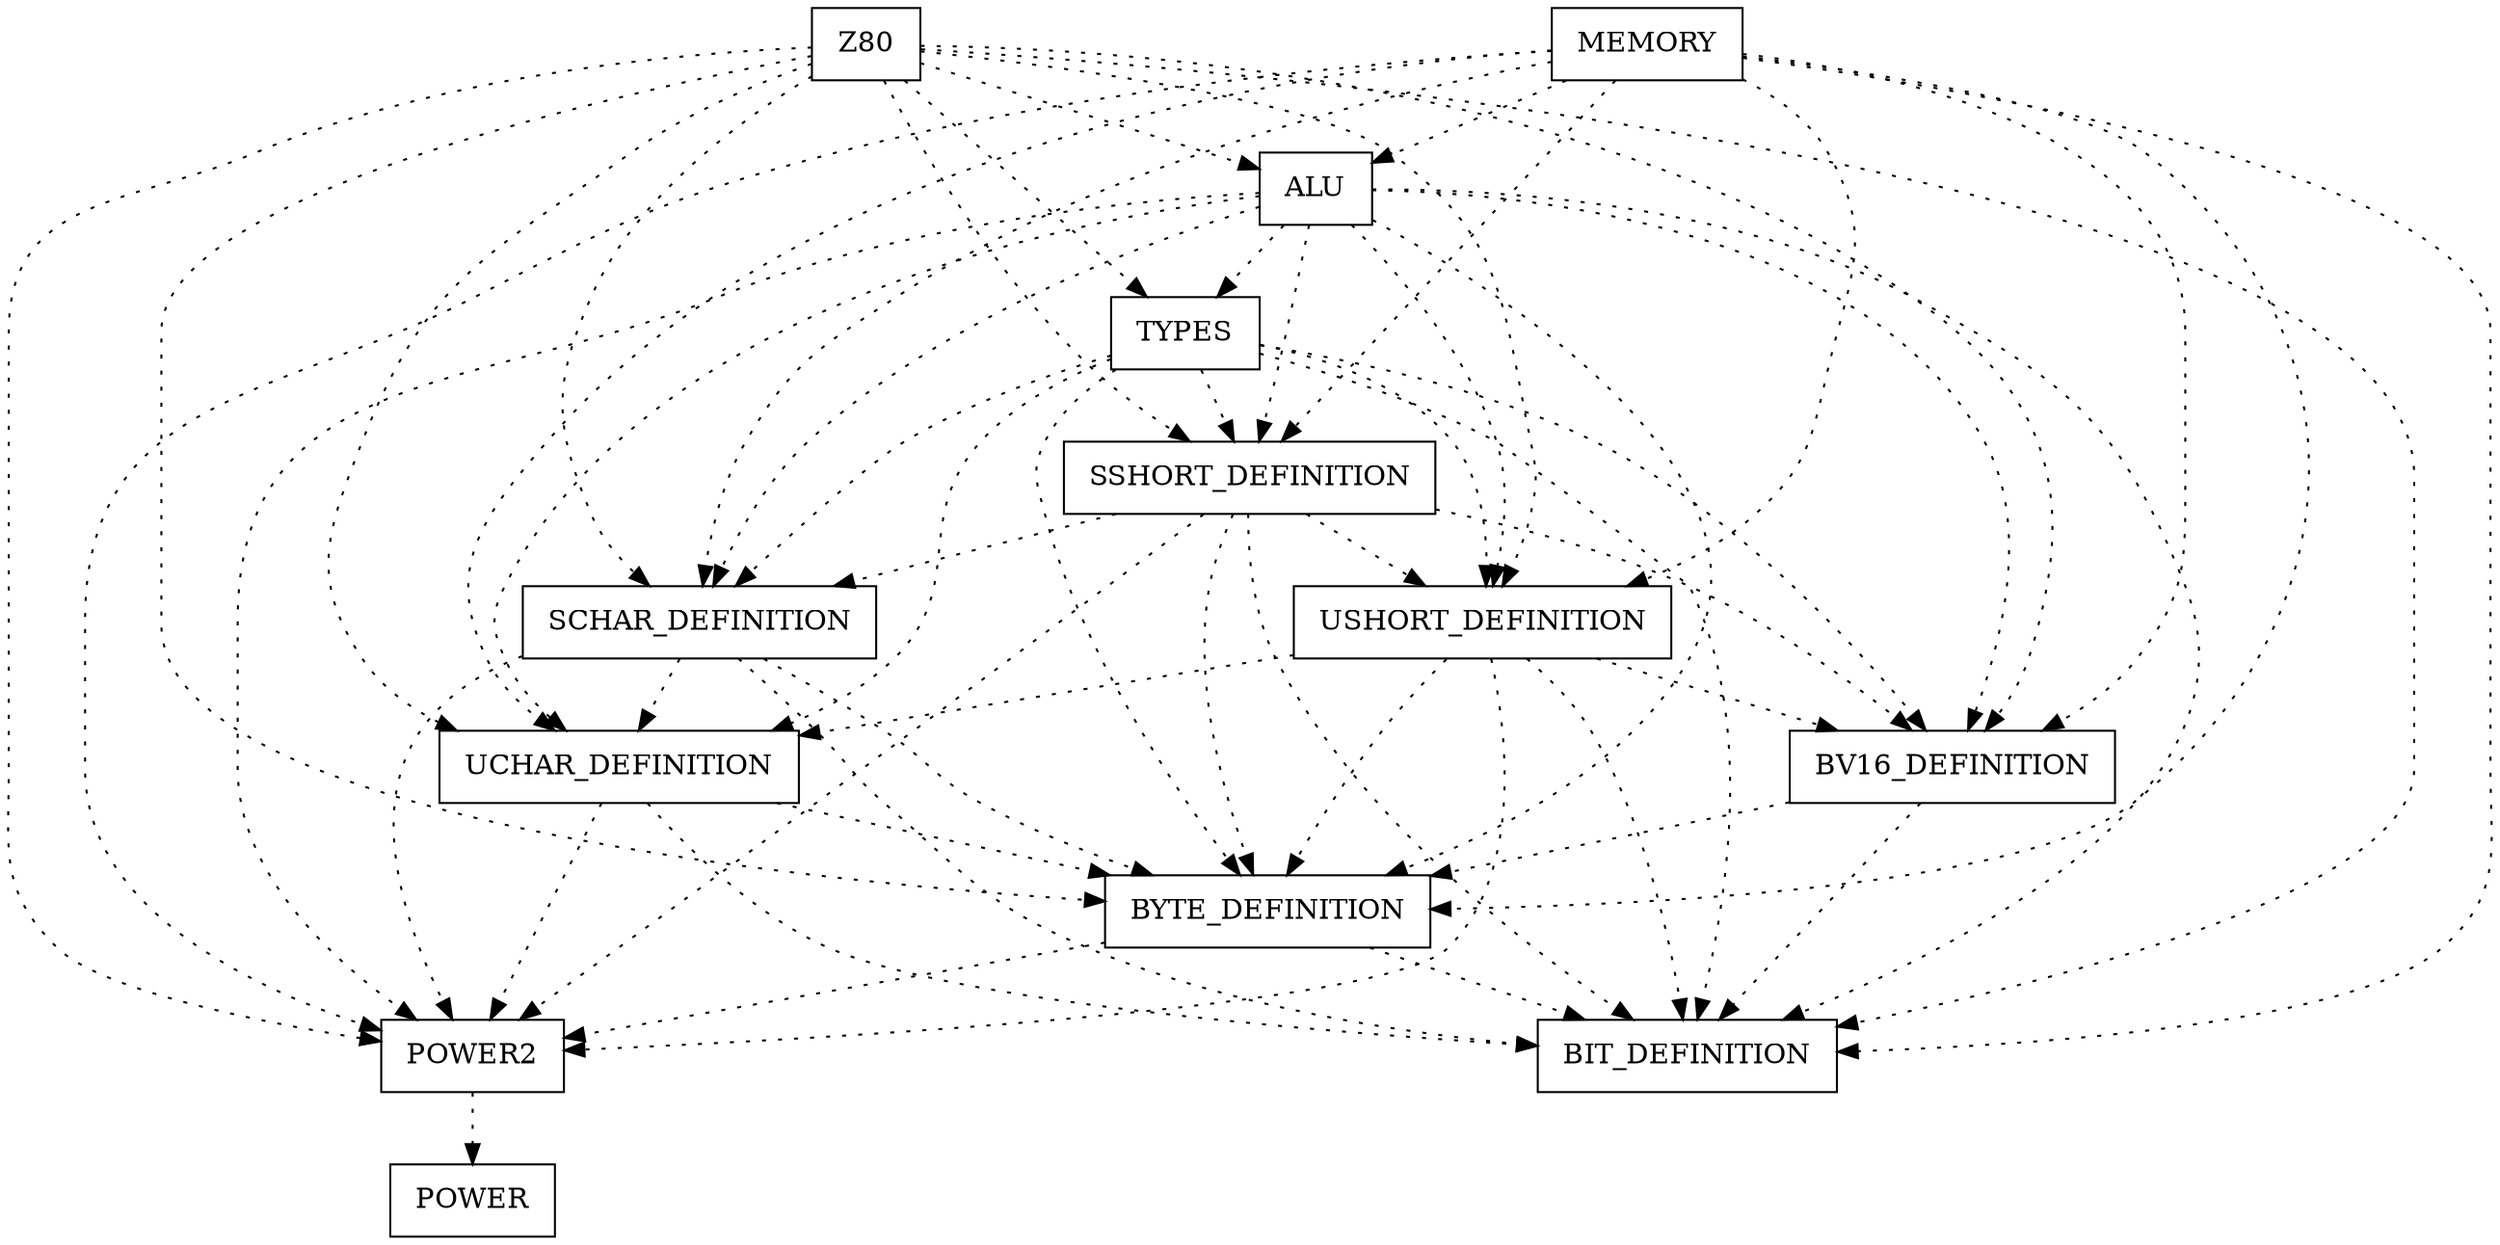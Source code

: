 digraph {
ALU [ label=" ALU " shape= box ]
BIT_DEFINITION [ label=" BIT_DEFINITION " shape= box ]
BV16_DEFINITION [ label=" BV16_DEFINITION " shape= box ]
BYTE_DEFINITION [ label=" BYTE_DEFINITION " shape= box ]
MEMORY [ label=" MEMORY " shape= box ]
POWER [ label=" POWER " shape= box ]
POWER2 [ label=" POWER2 " shape= box ]
SCHAR_DEFINITION [ label=" SCHAR_DEFINITION " shape= box ]
SSHORT_DEFINITION [ label=" SSHORT_DEFINITION " shape= box ]
TYPES [ label=" TYPES " shape= box ]
UCHAR_DEFINITION [ label=" UCHAR_DEFINITION " shape= box ]
USHORT_DEFINITION [ label=" USHORT_DEFINITION " shape= box ]
Z80 [ label=" Z80 " shape= box ]

"ALU" -> "TYPES" [style= dotted ]
"ALU" -> "BIT_DEFINITION" [style= dotted ]
"ALU" -> "BYTE_DEFINITION" [style= dotted ]
"ALU" -> "BV16_DEFINITION" [style= dotted ]
"ALU" -> "UCHAR_DEFINITION" [style= dotted ]
"ALU" -> "SCHAR_DEFINITION" [style= dotted ]
"ALU" -> "SSHORT_DEFINITION" [style= dotted ]
"ALU" -> "USHORT_DEFINITION" [style= dotted ]
"ALU" -> "POWER2" [style= dotted ]
"BV16_DEFINITION" -> "BIT_DEFINITION" [style= dotted ]
"BV16_DEFINITION" -> "BYTE_DEFINITION" [style= dotted ]
"BYTE_DEFINITION" -> "BIT_DEFINITION" [style= dotted ]
"BYTE_DEFINITION" -> "POWER2" [style= dotted ]
"MEMORY" -> "ALU" [style= dotted ]
"MEMORY" -> "BIT_DEFINITION" [style= dotted ]
"MEMORY" -> "BYTE_DEFINITION" [style= dotted ]
"MEMORY" -> "BV16_DEFINITION" [style= dotted ]
"MEMORY" -> "UCHAR_DEFINITION" [style= dotted ]
"MEMORY" -> "SCHAR_DEFINITION" [style= dotted ]
"MEMORY" -> "SSHORT_DEFINITION" [style= dotted ]
"MEMORY" -> "USHORT_DEFINITION" [style= dotted ]
"MEMORY" -> "POWER2" [style= dotted ]
"POWER2" -> "POWER" [style= dotted ]
"SCHAR_DEFINITION" -> "BIT_DEFINITION" [style= dotted ]
"SCHAR_DEFINITION" -> "BYTE_DEFINITION" [style= dotted ]
"SCHAR_DEFINITION" -> "UCHAR_DEFINITION" [style= dotted ]
"SCHAR_DEFINITION" -> "POWER2" [style= dotted ]
"SSHORT_DEFINITION" -> "BIT_DEFINITION" [style= dotted ]
"SSHORT_DEFINITION" -> "BYTE_DEFINITION" [style= dotted ]
"SSHORT_DEFINITION" -> "BV16_DEFINITION" [style= dotted ]
"SSHORT_DEFINITION" -> "SCHAR_DEFINITION" [style= dotted ]
"SSHORT_DEFINITION" -> "USHORT_DEFINITION" [style= dotted ]
"SSHORT_DEFINITION" -> "POWER2" [style= dotted ]
"TYPES" -> "UCHAR_DEFINITION" [style= dotted ]
"TYPES" -> "SCHAR_DEFINITION" [style= dotted ]
"TYPES" -> "USHORT_DEFINITION" [style= dotted ]
"TYPES" -> "SSHORT_DEFINITION" [style= dotted ]
"TYPES" -> "BYTE_DEFINITION" [style= dotted ]
"TYPES" -> "BV16_DEFINITION" [style= dotted ]
"TYPES" -> "BIT_DEFINITION" [style= dotted ]
"UCHAR_DEFINITION" -> "BIT_DEFINITION" [style= dotted ]
"UCHAR_DEFINITION" -> "BYTE_DEFINITION" [style= dotted ]
"UCHAR_DEFINITION" -> "POWER2" [style= dotted ]
"USHORT_DEFINITION" -> "BIT_DEFINITION" [style= dotted ]
"USHORT_DEFINITION" -> "BYTE_DEFINITION" [style= dotted ]
"USHORT_DEFINITION" -> "BV16_DEFINITION" [style= dotted ]
"USHORT_DEFINITION" -> "UCHAR_DEFINITION" [style= dotted ]
"USHORT_DEFINITION" -> "POWER2" [style= dotted ]
"Z80" -> "ALU" [style= dotted ]
"Z80" -> "TYPES" [style= dotted ]
"Z80" -> "BIT_DEFINITION" [style= dotted ]
"Z80" -> "BYTE_DEFINITION" [style= dotted ]
"Z80" -> "BV16_DEFINITION" [style= dotted ]
"Z80" -> "UCHAR_DEFINITION" [style= dotted ]
"Z80" -> "SCHAR_DEFINITION" [style= dotted ]
"Z80" -> "SSHORT_DEFINITION" [style= dotted ]
"Z80" -> "USHORT_DEFINITION" [style= dotted ]
"Z80" -> "POWER2" [style= dotted ]
}
